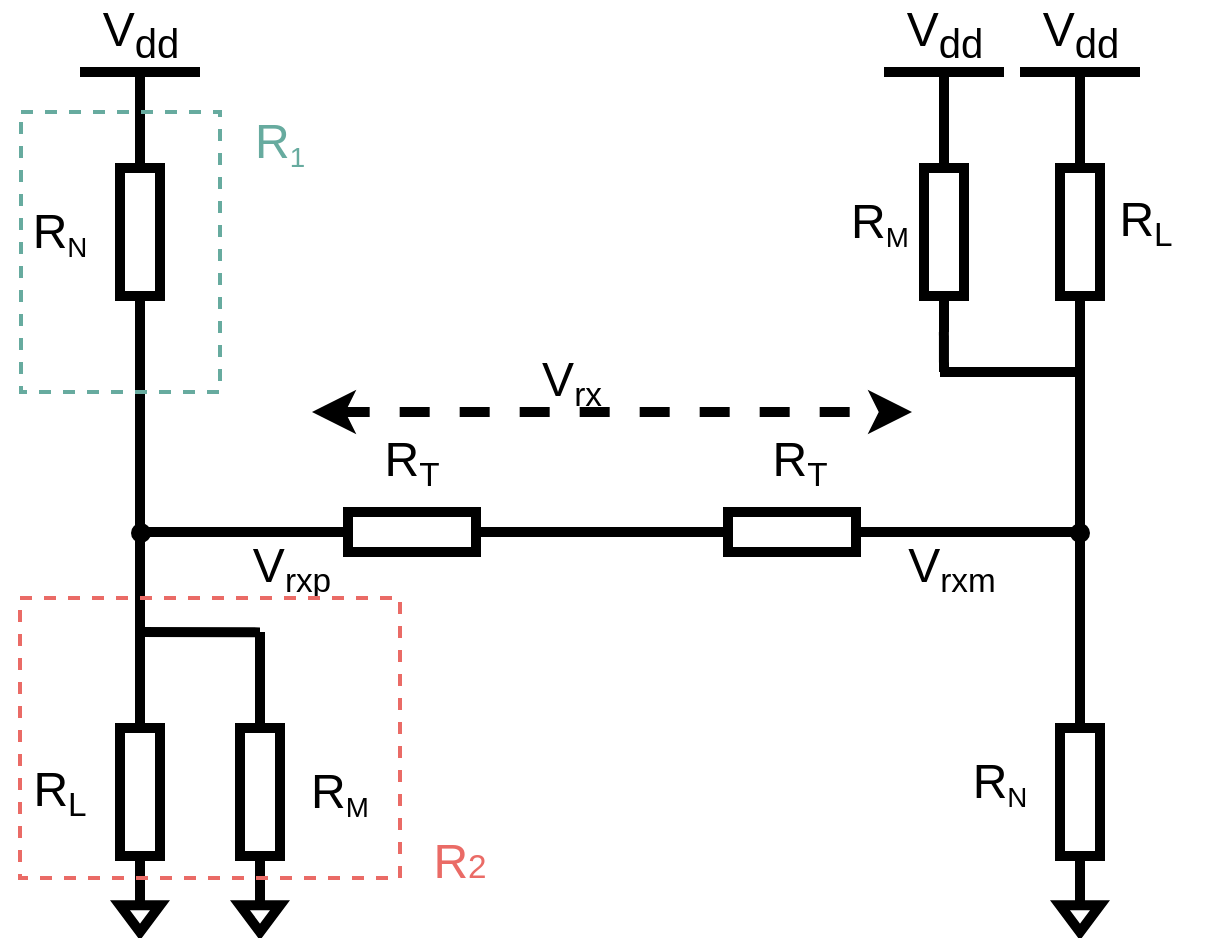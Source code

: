 <mxfile version="19.0.3" type="device"><diagram id="6QQlb1I65c49WgBTpUpv" name="Page-1"><mxGraphModel dx="950" dy="730" grid="1" gridSize="10" guides="1" tooltips="1" connect="1" arrows="1" fold="1" page="1" pageScale="1" pageWidth="850" pageHeight="1100" math="0" shadow="0"><root><mxCell id="0"/><mxCell id="1" parent="0"/><mxCell id="SA6UHs4Svy6gIb4D_fUU-2" value="" style="pointerEvents=1;verticalLabelPosition=bottom;shadow=0;dashed=0;align=center;html=1;verticalAlign=top;shape=mxgraph.electrical.resistors.resistor_1;direction=south;strokeWidth=5;" vertex="1" parent="1"><mxGeometry x="110" y="160" width="20" height="100" as="geometry"/></mxCell><mxCell id="SA6UHs4Svy6gIb4D_fUU-4" value="" style="pointerEvents=1;verticalLabelPosition=bottom;shadow=0;dashed=0;align=center;html=1;verticalAlign=top;shape=mxgraph.electrical.resistors.resistor_1;direction=south;strokeWidth=5;" vertex="1" parent="1"><mxGeometry x="110" y="440" width="20" height="100" as="geometry"/></mxCell><mxCell id="SA6UHs4Svy6gIb4D_fUU-5" value="" style="pointerEvents=1;verticalLabelPosition=bottom;shadow=0;dashed=0;align=center;html=1;verticalAlign=top;shape=mxgraph.electrical.resistors.resistor_1;direction=south;strokeWidth=5;" vertex="1" parent="1"><mxGeometry x="580" y="160" width="20" height="100" as="geometry"/></mxCell><mxCell id="SA6UHs4Svy6gIb4D_fUU-6" value="" style="pointerEvents=1;verticalLabelPosition=bottom;shadow=0;dashed=0;align=center;html=1;verticalAlign=top;shape=mxgraph.electrical.resistors.resistor_1;direction=south;strokeWidth=5;" vertex="1" parent="1"><mxGeometry x="580" y="440" width="20" height="100" as="geometry"/></mxCell><mxCell id="SA6UHs4Svy6gIb4D_fUU-8" value="" style="pointerEvents=1;verticalLabelPosition=bottom;shadow=0;dashed=0;align=center;html=1;verticalAlign=top;shape=mxgraph.electrical.resistors.resistor_1;direction=west;strokeWidth=5;" vertex="1" parent="1"><mxGeometry x="206" y="350" width="100" height="20" as="geometry"/></mxCell><mxCell id="SA6UHs4Svy6gIb4D_fUU-9" value="" style="pointerEvents=1;verticalLabelPosition=bottom;shadow=0;dashed=0;align=center;html=1;verticalAlign=top;shape=mxgraph.electrical.resistors.resistor_1;direction=west;strokeWidth=5;" vertex="1" parent="1"><mxGeometry x="396" y="350" width="100" height="20" as="geometry"/></mxCell><mxCell id="SA6UHs4Svy6gIb4D_fUU-10" value="" style="endArrow=none;html=1;rounded=0;exitX=0;exitY=0.5;exitDx=0;exitDy=0;exitPerimeter=0;strokeWidth=5;" edge="1" parent="1" source="SA6UHs4Svy6gIb4D_fUU-4"><mxGeometry width="50" height="50" relative="1" as="geometry"><mxPoint x="70" y="310" as="sourcePoint"/><mxPoint x="120" y="260" as="targetPoint"/></mxGeometry></mxCell><mxCell id="SA6UHs4Svy6gIb4D_fUU-11" value="" style="endArrow=none;html=1;rounded=0;exitX=0;exitY=0.5;exitDx=0;exitDy=0;exitPerimeter=0;strokeWidth=5;" edge="1" parent="1"><mxGeometry width="50" height="50" relative="1" as="geometry"><mxPoint x="590.0" y="440" as="sourcePoint"/><mxPoint x="590.0" y="260" as="targetPoint"/></mxGeometry></mxCell><mxCell id="SA6UHs4Svy6gIb4D_fUU-12" value="" style="endArrow=none;html=1;rounded=0;exitX=0;exitY=0.5;exitDx=0;exitDy=0;exitPerimeter=0;entryX=1;entryY=0.5;entryDx=0;entryDy=0;entryPerimeter=0;strokeWidth=5;" edge="1" parent="1" source="SA6UHs4Svy6gIb4D_fUU-8" target="SA6UHs4Svy6gIb4D_fUU-9"><mxGeometry width="50" height="50" relative="1" as="geometry"><mxPoint x="320" y="360" as="sourcePoint"/><mxPoint x="370" y="310" as="targetPoint"/></mxGeometry></mxCell><mxCell id="SA6UHs4Svy6gIb4D_fUU-13" value="" style="endArrow=none;html=1;rounded=0;entryX=1;entryY=0.5;entryDx=0;entryDy=0;entryPerimeter=0;strokeWidth=5;" edge="1" parent="1" target="SA6UHs4Svy6gIb4D_fUU-8"><mxGeometry width="50" height="50" relative="1" as="geometry"><mxPoint x="120" y="360" as="sourcePoint"/><mxPoint x="200" y="360" as="targetPoint"/></mxGeometry></mxCell><mxCell id="SA6UHs4Svy6gIb4D_fUU-14" value="" style="endArrow=none;html=1;rounded=0;strokeWidth=5;" edge="1" parent="1"><mxGeometry width="50" height="50" relative="1" as="geometry"><mxPoint x="496" y="359.99" as="sourcePoint"/><mxPoint x="590" y="360" as="targetPoint"/></mxGeometry></mxCell><mxCell id="SA6UHs4Svy6gIb4D_fUU-15" value="V&lt;sub&gt;dd&lt;/sub&gt;" style="verticalLabelPosition=top;verticalAlign=bottom;shape=mxgraph.electrical.signal_sources.vdd;shadow=0;dashed=0;align=center;strokeWidth=5;fontSize=24;html=1;flipV=1;" vertex="1" parent="1"><mxGeometry x="90" y="130" width="60" height="40" as="geometry"/></mxCell><mxCell id="SA6UHs4Svy6gIb4D_fUU-16" value="V&lt;sub&gt;dd&lt;/sub&gt;" style="verticalLabelPosition=top;verticalAlign=bottom;shape=mxgraph.electrical.signal_sources.vdd;shadow=0;dashed=0;align=center;strokeWidth=5;fontSize=24;html=1;flipV=1;" vertex="1" parent="1"><mxGeometry x="560" y="130" width="60" height="40" as="geometry"/></mxCell><mxCell id="SA6UHs4Svy6gIb4D_fUU-17" value="" style="pointerEvents=1;verticalLabelPosition=bottom;shadow=0;dashed=0;align=center;html=1;verticalAlign=top;shape=mxgraph.electrical.signal_sources.signal_ground;strokeWidth=5;" vertex="1" parent="1"><mxGeometry x="110" y="540" width="20" height="20" as="geometry"/></mxCell><mxCell id="SA6UHs4Svy6gIb4D_fUU-18" value="" style="pointerEvents=1;verticalLabelPosition=bottom;shadow=0;dashed=0;align=center;html=1;verticalAlign=top;shape=mxgraph.electrical.signal_sources.signal_ground;strokeWidth=5;" vertex="1" parent="1"><mxGeometry x="580" y="540" width="20" height="20" as="geometry"/></mxCell><mxCell id="SA6UHs4Svy6gIb4D_fUU-20" value="&lt;font style=&quot;font-size: 24px;&quot;&gt;R&lt;/font&gt;&lt;font style=&quot;font-size: 20px;&quot;&gt;&lt;sub&gt;L&lt;/sub&gt;&lt;/font&gt;" style="text;html=1;strokeColor=none;fillColor=none;align=center;verticalAlign=middle;whiteSpace=wrap;rounded=0;strokeWidth=5;" vertex="1" parent="1"><mxGeometry x="50" y="475" width="60" height="30" as="geometry"/></mxCell><mxCell id="SA6UHs4Svy6gIb4D_fUU-21" value="&lt;font style=&quot;&quot;&gt;&lt;font style=&quot;font-size: 24px;&quot;&gt;R&lt;/font&gt;&lt;font style=&quot;font-size: 16.667px;&quot;&gt;&lt;sub&gt;N&lt;/sub&gt;&lt;/font&gt;&lt;/font&gt;" style="text;html=1;strokeColor=none;fillColor=none;align=center;verticalAlign=middle;whiteSpace=wrap;rounded=0;strokeWidth=5;" vertex="1" parent="1"><mxGeometry x="50" y="195" width="60" height="30" as="geometry"/></mxCell><mxCell id="SA6UHs4Svy6gIb4D_fUU-24" value="&lt;font style=&quot;font-size: 24px;&quot;&gt;R&lt;/font&gt;&lt;font style=&quot;font-size: 20px;&quot;&gt;&lt;sub&gt;T&lt;/sub&gt;&lt;/font&gt;" style="text;html=1;strokeColor=none;fillColor=none;align=center;verticalAlign=middle;whiteSpace=wrap;rounded=0;strokeWidth=5;" vertex="1" parent="1"><mxGeometry x="226" y="310" width="60" height="30" as="geometry"/></mxCell><mxCell id="SA6UHs4Svy6gIb4D_fUU-25" value="&lt;font style=&quot;font-size: 24px;&quot;&gt;R&lt;/font&gt;&lt;font style=&quot;font-size: 20px;&quot;&gt;&lt;sub&gt;T&lt;/sub&gt;&lt;/font&gt;" style="text;html=1;strokeColor=none;fillColor=none;align=center;verticalAlign=middle;whiteSpace=wrap;rounded=0;strokeWidth=5;" vertex="1" parent="1"><mxGeometry x="420" y="310" width="60" height="30" as="geometry"/></mxCell><mxCell id="SA6UHs4Svy6gIb4D_fUU-26" value="&lt;font style=&quot;font-size: 24px;&quot;&gt;V&lt;/font&gt;&lt;font style=&quot;font-size: 20px;&quot;&gt;&lt;sub&gt;rxp&lt;/sub&gt;&lt;/font&gt;" style="text;html=1;strokeColor=none;fillColor=none;align=center;verticalAlign=middle;whiteSpace=wrap;rounded=0;strokeWidth=5;" vertex="1" parent="1"><mxGeometry x="166" y="363" width="60" height="30" as="geometry"/></mxCell><mxCell id="SA6UHs4Svy6gIb4D_fUU-27" value="&lt;font style=&quot;font-size: 24px;&quot;&gt;V&lt;/font&gt;&lt;font style=&quot;font-size: 20px;&quot;&gt;&lt;sub&gt;rxm&lt;/sub&gt;&lt;/font&gt;" style="text;html=1;strokeColor=none;fillColor=none;align=center;verticalAlign=middle;whiteSpace=wrap;rounded=0;strokeWidth=5;" vertex="1" parent="1"><mxGeometry x="496" y="363" width="60" height="30" as="geometry"/></mxCell><mxCell id="SA6UHs4Svy6gIb4D_fUU-28" value="" style="ellipse;whiteSpace=wrap;html=1;aspect=fixed;fontSize=24;strokeWidth=5;fillColor=#000000;" vertex="1" parent="1"><mxGeometry x="118" y="358" width="5" height="5" as="geometry"/></mxCell><mxCell id="SA6UHs4Svy6gIb4D_fUU-30" value="" style="ellipse;whiteSpace=wrap;html=1;aspect=fixed;fontSize=24;strokeWidth=5;fillColor=#000000;" vertex="1" parent="1"><mxGeometry x="587.5" y="358" width="5" height="5" as="geometry"/></mxCell><mxCell id="SA6UHs4Svy6gIb4D_fUU-31" value="" style="endArrow=classic;startArrow=classic;html=1;rounded=0;fontSize=24;strokeWidth=5;dashed=1;" edge="1" parent="1"><mxGeometry width="50" height="50" relative="1" as="geometry"><mxPoint x="206" y="300" as="sourcePoint"/><mxPoint x="506" y="300" as="targetPoint"/></mxGeometry></mxCell><mxCell id="SA6UHs4Svy6gIb4D_fUU-32" value="&lt;font style=&quot;font-size: 24px;&quot;&gt;V&lt;/font&gt;&lt;font style=&quot;font-size: 20px;&quot;&gt;&lt;sub&gt;rx&lt;/sub&gt;&lt;/font&gt;" style="text;html=1;strokeColor=none;fillColor=none;align=center;verticalAlign=middle;whiteSpace=wrap;rounded=0;strokeWidth=5;" vertex="1" parent="1"><mxGeometry x="306" y="270" width="60" height="30" as="geometry"/></mxCell><mxCell id="SA6UHs4Svy6gIb4D_fUU-34" value="" style="pointerEvents=1;verticalLabelPosition=bottom;shadow=0;dashed=0;align=center;html=1;verticalAlign=top;shape=mxgraph.electrical.resistors.resistor_1;direction=south;strokeWidth=5;" vertex="1" parent="1"><mxGeometry x="170" y="440" width="20" height="100" as="geometry"/></mxCell><mxCell id="SA6UHs4Svy6gIb4D_fUU-35" value="" style="pointerEvents=1;verticalLabelPosition=bottom;shadow=0;dashed=0;align=center;html=1;verticalAlign=top;shape=mxgraph.electrical.signal_sources.signal_ground;strokeWidth=5;" vertex="1" parent="1"><mxGeometry x="170" y="540" width="20" height="20" as="geometry"/></mxCell><mxCell id="SA6UHs4Svy6gIb4D_fUU-36" value="" style="endArrow=none;html=1;rounded=0;strokeWidth=5;" edge="1" parent="1"><mxGeometry width="50" height="50" relative="1" as="geometry"><mxPoint x="118" y="410" as="sourcePoint"/><mxPoint x="180" y="410.19" as="targetPoint"/></mxGeometry></mxCell><mxCell id="SA6UHs4Svy6gIb4D_fUU-37" value="" style="endArrow=none;html=1;rounded=0;strokeWidth=5;" edge="1" parent="1"><mxGeometry width="50" height="50" relative="1" as="geometry"><mxPoint x="180" y="440" as="sourcePoint"/><mxPoint x="180" y="410" as="targetPoint"/></mxGeometry></mxCell><mxCell id="SA6UHs4Svy6gIb4D_fUU-38" value="&lt;font style=&quot;font-size: 24px;&quot;&gt;R&lt;/font&gt;&lt;font style=&quot;font-size: 16.667px;&quot;&gt;&lt;sub&gt;M&lt;/sub&gt;&lt;/font&gt;" style="text;html=1;strokeColor=none;fillColor=none;align=center;verticalAlign=middle;whiteSpace=wrap;rounded=0;strokeWidth=5;" vertex="1" parent="1"><mxGeometry x="190" y="475" width="60" height="30" as="geometry"/></mxCell><mxCell id="SA6UHs4Svy6gIb4D_fUU-39" value="&lt;font style=&quot;&quot;&gt;&lt;font style=&quot;font-size: 24px;&quot;&gt;R&lt;/font&gt;&lt;font style=&quot;font-size: 16.667px;&quot;&gt;&lt;sub&gt;N&lt;/sub&gt;&lt;/font&gt;&lt;/font&gt;" style="text;html=1;strokeColor=none;fillColor=none;align=center;verticalAlign=middle;whiteSpace=wrap;rounded=0;strokeWidth=5;" vertex="1" parent="1"><mxGeometry x="520" y="470" width="60" height="30" as="geometry"/></mxCell><mxCell id="SA6UHs4Svy6gIb4D_fUU-40" value="" style="pointerEvents=1;verticalLabelPosition=bottom;shadow=0;dashed=0;align=center;html=1;verticalAlign=top;shape=mxgraph.electrical.resistors.resistor_1;direction=south;strokeWidth=5;" vertex="1" parent="1"><mxGeometry x="512" y="160" width="20" height="100" as="geometry"/></mxCell><mxCell id="SA6UHs4Svy6gIb4D_fUU-41" value="V&lt;sub&gt;dd&lt;/sub&gt;" style="verticalLabelPosition=top;verticalAlign=bottom;shape=mxgraph.electrical.signal_sources.vdd;shadow=0;dashed=0;align=center;strokeWidth=5;fontSize=24;html=1;flipV=1;" vertex="1" parent="1"><mxGeometry x="492" y="130" width="60" height="40" as="geometry"/></mxCell><mxCell id="SA6UHs4Svy6gIb4D_fUU-42" value="" style="endArrow=none;html=1;rounded=0;strokeWidth=5;" edge="1" parent="1"><mxGeometry width="50" height="50" relative="1" as="geometry"><mxPoint x="520" y="280" as="sourcePoint"/><mxPoint x="590" y="280" as="targetPoint"/></mxGeometry></mxCell><mxCell id="SA6UHs4Svy6gIb4D_fUU-43" value="" style="endArrow=none;html=1;rounded=0;strokeWidth=5;" edge="1" parent="1"><mxGeometry width="50" height="50" relative="1" as="geometry"><mxPoint x="522" y="280" as="sourcePoint"/><mxPoint x="521.95" y="260" as="targetPoint"/></mxGeometry></mxCell><mxCell id="SA6UHs4Svy6gIb4D_fUU-44" value="&lt;font style=&quot;font-size: 24px;&quot;&gt;R&lt;/font&gt;&lt;font style=&quot;font-size: 20px;&quot;&gt;&lt;sub&gt;L&lt;/sub&gt;&lt;/font&gt;" style="text;html=1;strokeColor=none;fillColor=none;align=center;verticalAlign=middle;whiteSpace=wrap;rounded=0;strokeWidth=5;" vertex="1" parent="1"><mxGeometry x="592.5" y="190" width="60" height="30" as="geometry"/></mxCell><mxCell id="SA6UHs4Svy6gIb4D_fUU-45" value="&lt;font style=&quot;font-size: 24px;&quot;&gt;R&lt;/font&gt;&lt;font style=&quot;font-size: 16.667px;&quot;&gt;&lt;sub&gt;M&lt;/sub&gt;&lt;/font&gt;" style="text;html=1;strokeColor=none;fillColor=none;align=center;verticalAlign=middle;whiteSpace=wrap;rounded=0;strokeWidth=5;" vertex="1" parent="1"><mxGeometry x="460" y="190" width="60" height="30" as="geometry"/></mxCell><mxCell id="SA6UHs4Svy6gIb4D_fUU-46" value="" style="rounded=0;whiteSpace=wrap;html=1;fontSize=24;strokeWidth=2;fillColor=none;dashed=1;strokeColor=#67AB9F;" vertex="1" parent="1"><mxGeometry x="60.5" y="150" width="99.5" height="140" as="geometry"/></mxCell><mxCell id="SA6UHs4Svy6gIb4D_fUU-47" value="" style="rounded=0;whiteSpace=wrap;html=1;fontSize=24;strokeWidth=2;fillColor=none;dashed=1;strokeColor=#EA6B66;" vertex="1" parent="1"><mxGeometry x="60" y="393" width="190" height="140" as="geometry"/></mxCell><mxCell id="SA6UHs4Svy6gIb4D_fUU-48" value="&lt;font color=&quot;#67ab9f&quot;&gt;&lt;font style=&quot;font-size: 24px;&quot;&gt;R&lt;/font&gt;&lt;font style=&quot;font-size: 16.667px;&quot;&gt;&lt;sub&gt;1&lt;/sub&gt;&lt;/font&gt;&lt;/font&gt;" style="text;html=1;strokeColor=none;fillColor=none;align=center;verticalAlign=middle;whiteSpace=wrap;rounded=0;strokeWidth=5;" vertex="1" parent="1"><mxGeometry x="160" y="150" width="60" height="30" as="geometry"/></mxCell><mxCell id="SA6UHs4Svy6gIb4D_fUU-49" value="&lt;font color=&quot;#ea6b66&quot;&gt;&lt;font style=&quot;font-size: 24px;&quot;&gt;R&lt;/font&gt;&lt;font style=&quot;font-size: 16.667px;&quot;&gt;2&lt;/font&gt;&lt;/font&gt;" style="text;html=1;strokeColor=none;fillColor=none;align=center;verticalAlign=middle;whiteSpace=wrap;rounded=0;strokeWidth=5;" vertex="1" parent="1"><mxGeometry x="250" y="510" width="60" height="30" as="geometry"/></mxCell></root></mxGraphModel></diagram></mxfile>